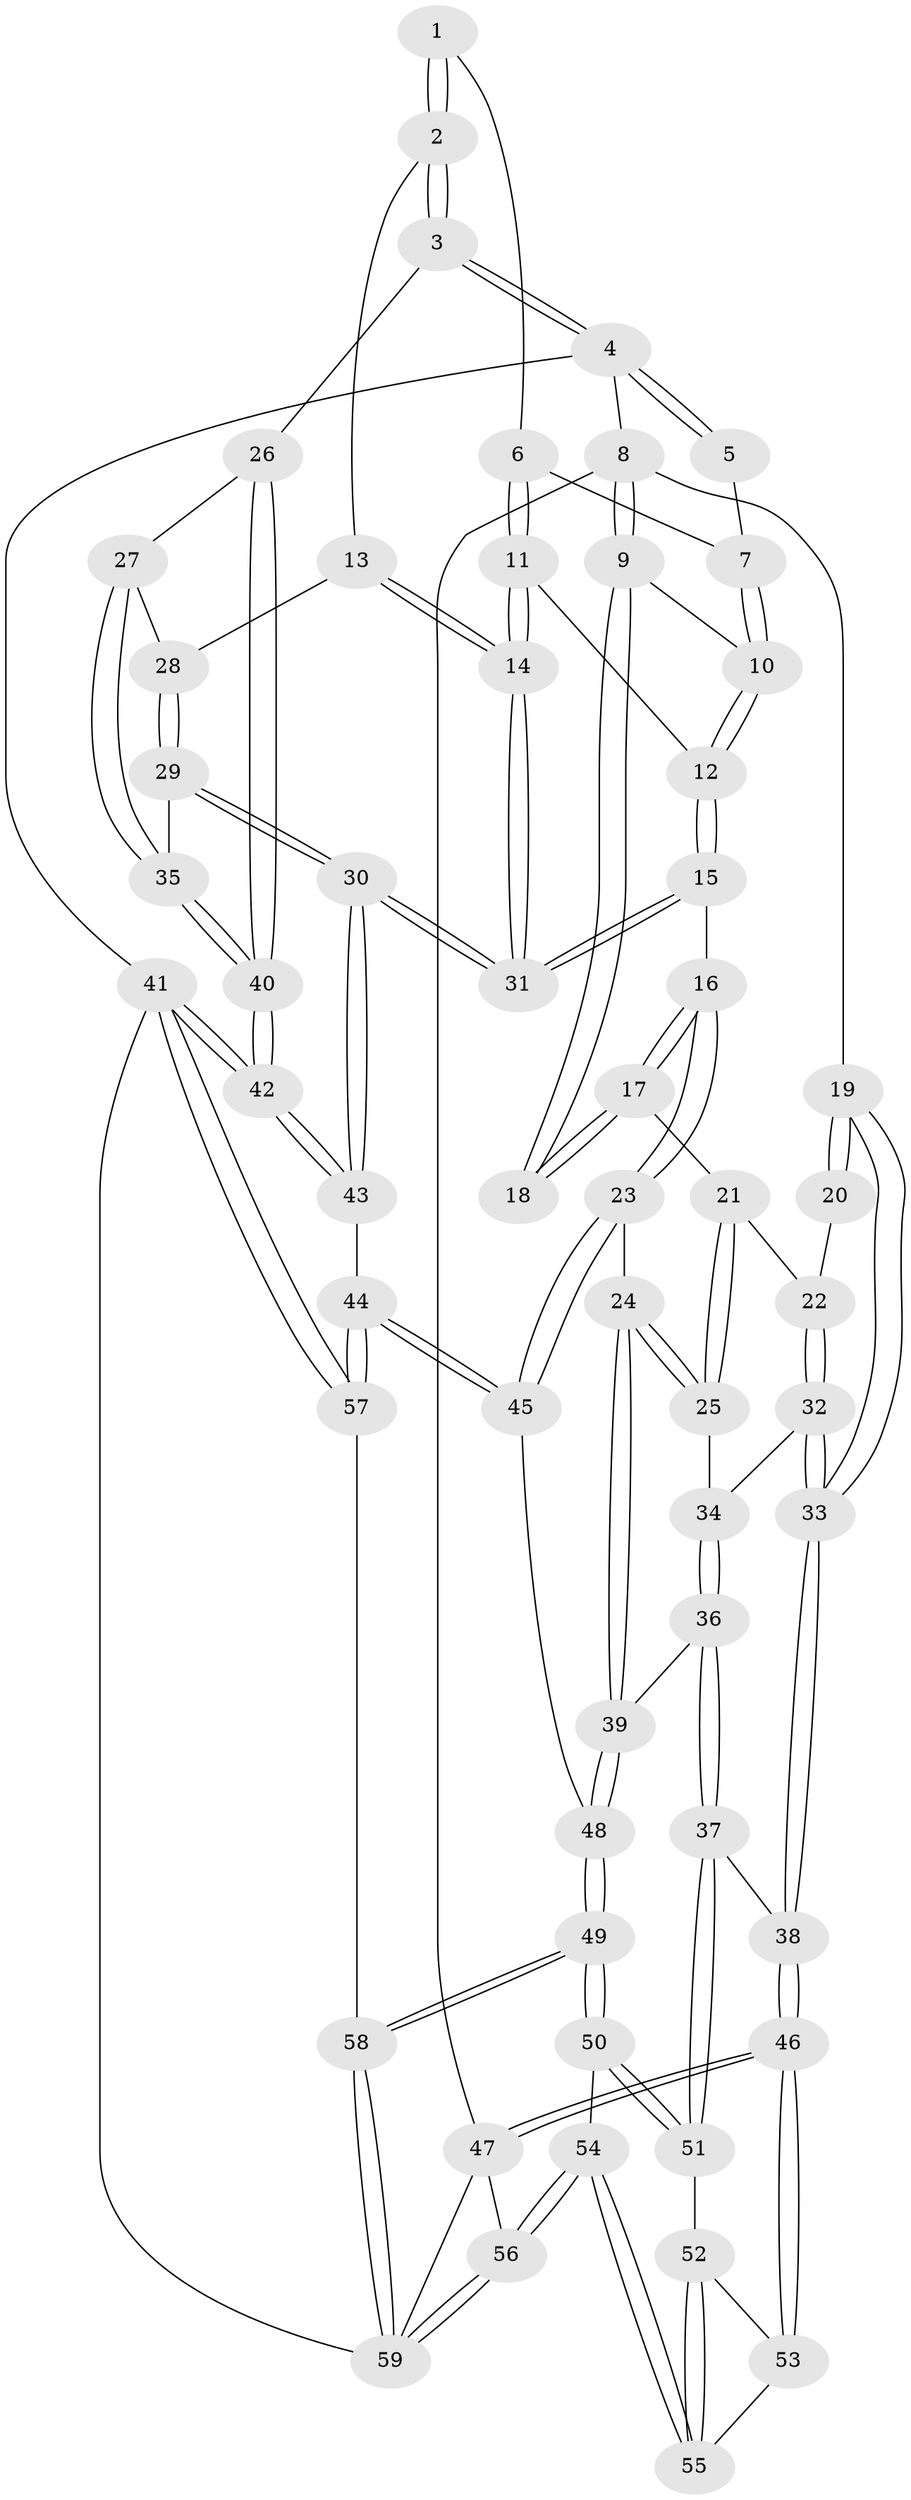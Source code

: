 // coarse degree distribution, {5: 0.13043478260869565, 8: 0.043478260869565216, 2: 0.08695652173913043, 6: 0.17391304347826086, 4: 0.34782608695652173, 7: 0.08695652173913043, 3: 0.13043478260869565}
// Generated by graph-tools (version 1.1) at 2025/21/03/04/25 18:21:11]
// undirected, 59 vertices, 144 edges
graph export_dot {
graph [start="1"]
  node [color=gray90,style=filled];
  1 [pos="+0.8544452492079952+0.05623461559071461"];
  2 [pos="+0.9142072030450386+0.11263885548807129"];
  3 [pos="+1+0.16701027211710057"];
  4 [pos="+1+0"];
  5 [pos="+0.7168744826641894+0"];
  6 [pos="+0.761791917253435+0.1430579236761698"];
  7 [pos="+0.49857823286234315+0"];
  8 [pos="+0+0"];
  9 [pos="+0.4223972069619887+0"];
  10 [pos="+0.45973467607368107+0"];
  11 [pos="+0.7611837565334628+0.14543604379100308"];
  12 [pos="+0.5860185874400549+0.1810532600456988"];
  13 [pos="+0.8410442457220364+0.2157961505080763"];
  14 [pos="+0.7911827589417869+0.23679630051934725"];
  15 [pos="+0.604968820961808+0.3221297795579572"];
  16 [pos="+0.5141774944068987+0.3690460848821705"];
  17 [pos="+0.335701561559251+0.015565680483613047"];
  18 [pos="+0.3388912463813364+0"];
  19 [pos="+0+0.017481371040467535"];
  20 [pos="+0.09251186508435896+0.11313049005124952"];
  21 [pos="+0.3187288709832185+0.08269087968031098"];
  22 [pos="+0.12035715568425853+0.2425648535298984"];
  23 [pos="+0.4207935755181381+0.42878467446402724"];
  24 [pos="+0.41689346761617585+0.4286034251123158"];
  25 [pos="+0.316745472362887+0.25122802252992593"];
  26 [pos="+1+0.22337402575626403"];
  27 [pos="+1+0.27214713390292117"];
  28 [pos="+0.9012355035658783+0.2582226992473383"];
  29 [pos="+0.8043477904961528+0.43085923064414267"];
  30 [pos="+0.7735962282337379+0.4368029478741526"];
  31 [pos="+0.7092505515471115+0.36105642227329693"];
  32 [pos="+0.10494026630546478+0.2897957007310309"];
  33 [pos="+0+0.31102543664266613"];
  34 [pos="+0.13670596195840942+0.313669824492929"];
  35 [pos="+0.8045363807225009+0.43084508852475467"];
  36 [pos="+0.2113156018381221+0.5030556444177585"];
  37 [pos="+0.21015672912071529+0.5044092939571314"];
  38 [pos="+0+0.4081219266229301"];
  39 [pos="+0.3770236746283313+0.45177046527925063"];
  40 [pos="+1+0.5265447206420207"];
  41 [pos="+1+1"];
  42 [pos="+1+0.8498795254640797"];
  43 [pos="+0.7484404607102378+0.6179123146301387"];
  44 [pos="+0.6191727289341035+0.7108076559428199"];
  45 [pos="+0.5845121827384087+0.6889656265310032"];
  46 [pos="+0+0.702151460211702"];
  47 [pos="+0+0.8149099060873658"];
  48 [pos="+0.36740665573972364+0.7099003957337934"];
  49 [pos="+0.2832128625080633+0.7588547564259941"];
  50 [pos="+0.27373483595662745+0.7534765445430297"];
  51 [pos="+0.19941406392436303+0.5390537049602794"];
  52 [pos="+0.12894083843384746+0.586918229989478"];
  53 [pos="+0.01621788217796021+0.6349414565821515"];
  54 [pos="+0.15412076036749592+0.7813849277141147"];
  55 [pos="+0.12780497669589658+0.7227738014640607"];
  56 [pos="+0.06150767467738609+0.8423451644923109"];
  57 [pos="+0.6120400021568203+1"];
  58 [pos="+0.4000980709597785+1"];
  59 [pos="+0.30852016818671346+1"];
  1 -- 2;
  1 -- 2;
  1 -- 6;
  2 -- 3;
  2 -- 3;
  2 -- 13;
  3 -- 4;
  3 -- 4;
  3 -- 26;
  4 -- 5;
  4 -- 5;
  4 -- 8;
  4 -- 41;
  5 -- 7;
  6 -- 7;
  6 -- 11;
  6 -- 11;
  7 -- 10;
  7 -- 10;
  8 -- 9;
  8 -- 9;
  8 -- 19;
  8 -- 47;
  9 -- 10;
  9 -- 18;
  9 -- 18;
  10 -- 12;
  10 -- 12;
  11 -- 12;
  11 -- 14;
  11 -- 14;
  12 -- 15;
  12 -- 15;
  13 -- 14;
  13 -- 14;
  13 -- 28;
  14 -- 31;
  14 -- 31;
  15 -- 16;
  15 -- 31;
  15 -- 31;
  16 -- 17;
  16 -- 17;
  16 -- 23;
  16 -- 23;
  17 -- 18;
  17 -- 18;
  17 -- 21;
  19 -- 20;
  19 -- 20;
  19 -- 33;
  19 -- 33;
  20 -- 22;
  21 -- 22;
  21 -- 25;
  21 -- 25;
  22 -- 32;
  22 -- 32;
  23 -- 24;
  23 -- 45;
  23 -- 45;
  24 -- 25;
  24 -- 25;
  24 -- 39;
  24 -- 39;
  25 -- 34;
  26 -- 27;
  26 -- 40;
  26 -- 40;
  27 -- 28;
  27 -- 35;
  27 -- 35;
  28 -- 29;
  28 -- 29;
  29 -- 30;
  29 -- 30;
  29 -- 35;
  30 -- 31;
  30 -- 31;
  30 -- 43;
  30 -- 43;
  32 -- 33;
  32 -- 33;
  32 -- 34;
  33 -- 38;
  33 -- 38;
  34 -- 36;
  34 -- 36;
  35 -- 40;
  35 -- 40;
  36 -- 37;
  36 -- 37;
  36 -- 39;
  37 -- 38;
  37 -- 51;
  37 -- 51;
  38 -- 46;
  38 -- 46;
  39 -- 48;
  39 -- 48;
  40 -- 42;
  40 -- 42;
  41 -- 42;
  41 -- 42;
  41 -- 57;
  41 -- 57;
  41 -- 59;
  42 -- 43;
  42 -- 43;
  43 -- 44;
  44 -- 45;
  44 -- 45;
  44 -- 57;
  44 -- 57;
  45 -- 48;
  46 -- 47;
  46 -- 47;
  46 -- 53;
  46 -- 53;
  47 -- 56;
  47 -- 59;
  48 -- 49;
  48 -- 49;
  49 -- 50;
  49 -- 50;
  49 -- 58;
  49 -- 58;
  50 -- 51;
  50 -- 51;
  50 -- 54;
  51 -- 52;
  52 -- 53;
  52 -- 55;
  52 -- 55;
  53 -- 55;
  54 -- 55;
  54 -- 55;
  54 -- 56;
  54 -- 56;
  56 -- 59;
  56 -- 59;
  57 -- 58;
  58 -- 59;
  58 -- 59;
}

